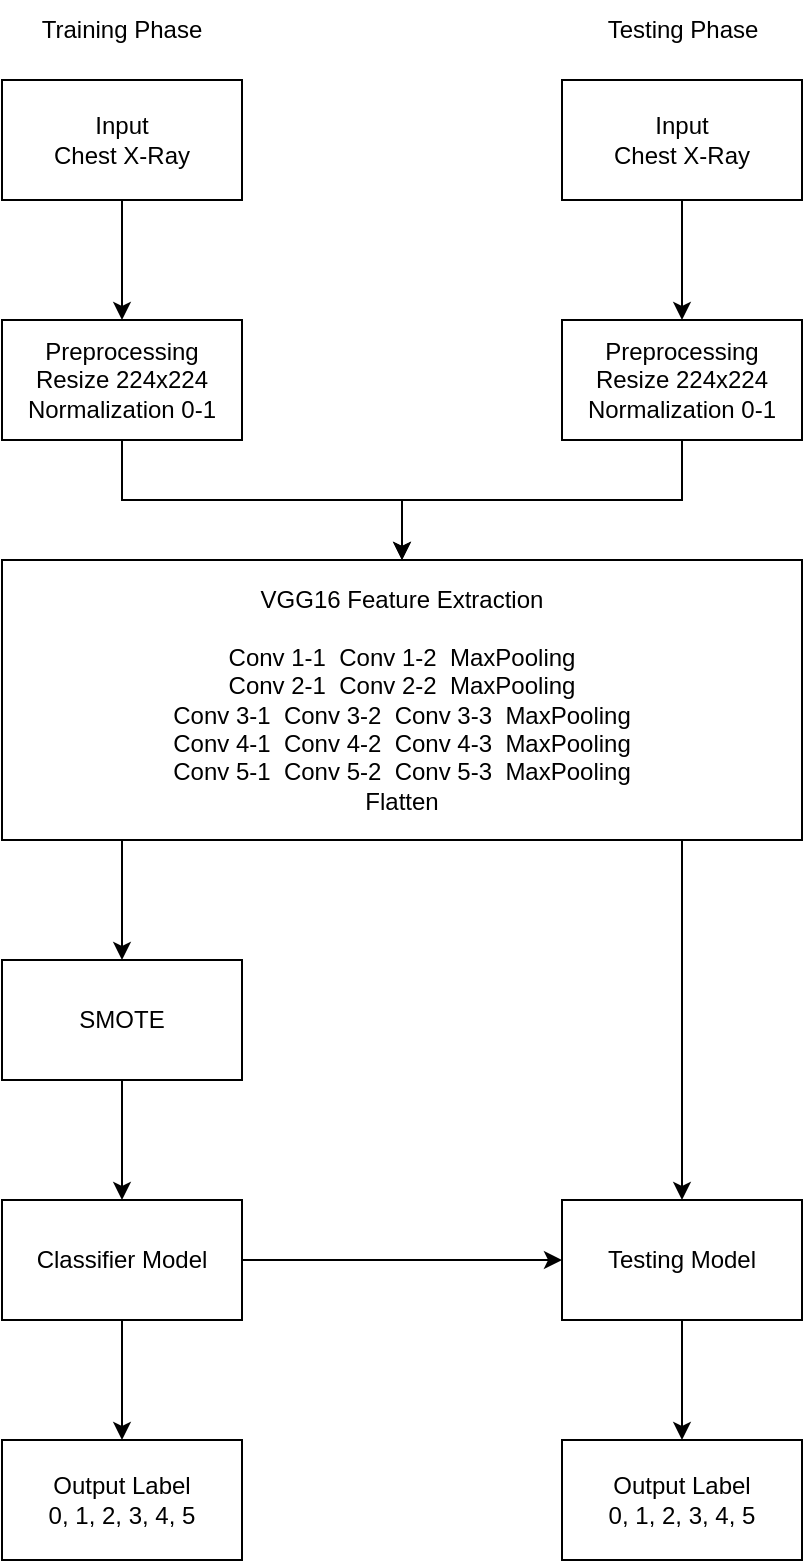 <mxfile version="24.2.7" type="device">
  <diagram name="Page-1" id="6pb3rkCV7jXZSgxnf--x">
    <mxGraphModel dx="500" dy="414" grid="1" gridSize="10" guides="1" tooltips="1" connect="1" arrows="1" fold="1" page="1" pageScale="1" pageWidth="850" pageHeight="1100" math="0" shadow="0">
      <root>
        <mxCell id="0" />
        <mxCell id="1" parent="0" />
        <mxCell id="nCEIVmN8EBtj2NxgXAmI-11" value="" style="edgeStyle=orthogonalEdgeStyle;rounded=0;orthogonalLoop=1;jettySize=auto;html=1;" edge="1" parent="1" source="nCEIVmN8EBtj2NxgXAmI-1" target="nCEIVmN8EBtj2NxgXAmI-3">
          <mxGeometry relative="1" as="geometry" />
        </mxCell>
        <mxCell id="nCEIVmN8EBtj2NxgXAmI-1" value="Input&lt;div&gt;Chest X-Ray&lt;/div&gt;" style="rounded=0;whiteSpace=wrap;html=1;" vertex="1" parent="1">
          <mxGeometry x="160" y="160" width="120" height="60" as="geometry" />
        </mxCell>
        <mxCell id="nCEIVmN8EBtj2NxgXAmI-21" value="" style="edgeStyle=orthogonalEdgeStyle;rounded=0;orthogonalLoop=1;jettySize=auto;html=1;" edge="1" parent="1" source="nCEIVmN8EBtj2NxgXAmI-2" target="nCEIVmN8EBtj2NxgXAmI-4">
          <mxGeometry relative="1" as="geometry" />
        </mxCell>
        <mxCell id="nCEIVmN8EBtj2NxgXAmI-2" value="Input&lt;div&gt;Chest X-Ray&lt;/div&gt;" style="rounded=0;whiteSpace=wrap;html=1;" vertex="1" parent="1">
          <mxGeometry x="440" y="160" width="120" height="60" as="geometry" />
        </mxCell>
        <mxCell id="nCEIVmN8EBtj2NxgXAmI-12" value="" style="edgeStyle=orthogonalEdgeStyle;rounded=0;orthogonalLoop=1;jettySize=auto;html=1;" edge="1" parent="1" source="nCEIVmN8EBtj2NxgXAmI-3" target="nCEIVmN8EBtj2NxgXAmI-5">
          <mxGeometry relative="1" as="geometry">
            <Array as="points">
              <mxPoint x="220" y="370" />
              <mxPoint x="360" y="370" />
            </Array>
          </mxGeometry>
        </mxCell>
        <mxCell id="nCEIVmN8EBtj2NxgXAmI-3" value="Preprocessing&lt;div&gt;Resize 224x224&lt;/div&gt;&lt;div&gt;Normalization 0-1&lt;/div&gt;" style="rounded=0;whiteSpace=wrap;html=1;" vertex="1" parent="1">
          <mxGeometry x="160" y="280" width="120" height="60" as="geometry" />
        </mxCell>
        <mxCell id="nCEIVmN8EBtj2NxgXAmI-13" value="" style="edgeStyle=orthogonalEdgeStyle;rounded=0;orthogonalLoop=1;jettySize=auto;html=1;" edge="1" parent="1" source="nCEIVmN8EBtj2NxgXAmI-4" target="nCEIVmN8EBtj2NxgXAmI-5">
          <mxGeometry relative="1" as="geometry" />
        </mxCell>
        <mxCell id="nCEIVmN8EBtj2NxgXAmI-4" value="Preprocessing&lt;div&gt;Resize 224x224&lt;/div&gt;&lt;div&gt;Normalization 0-1&lt;/div&gt;" style="rounded=0;whiteSpace=wrap;html=1;" vertex="1" parent="1">
          <mxGeometry x="440" y="280" width="120" height="60" as="geometry" />
        </mxCell>
        <mxCell id="nCEIVmN8EBtj2NxgXAmI-18" style="edgeStyle=orthogonalEdgeStyle;rounded=0;orthogonalLoop=1;jettySize=auto;html=1;exitX=0.75;exitY=1;exitDx=0;exitDy=0;entryX=0.5;entryY=0;entryDx=0;entryDy=0;" edge="1" parent="1" source="nCEIVmN8EBtj2NxgXAmI-5" target="nCEIVmN8EBtj2NxgXAmI-8">
          <mxGeometry relative="1" as="geometry">
            <Array as="points">
              <mxPoint x="500" y="540" />
            </Array>
          </mxGeometry>
        </mxCell>
        <mxCell id="nCEIVmN8EBtj2NxgXAmI-19" style="edgeStyle=orthogonalEdgeStyle;rounded=0;orthogonalLoop=1;jettySize=auto;html=1;exitX=0.25;exitY=1;exitDx=0;exitDy=0;entryX=0.5;entryY=0;entryDx=0;entryDy=0;" edge="1" parent="1" source="nCEIVmN8EBtj2NxgXAmI-5" target="nCEIVmN8EBtj2NxgXAmI-6">
          <mxGeometry relative="1" as="geometry">
            <Array as="points">
              <mxPoint x="220" y="540" />
            </Array>
          </mxGeometry>
        </mxCell>
        <mxCell id="nCEIVmN8EBtj2NxgXAmI-5" value="&lt;span style=&quot;font-size: 12px;&quot;&gt;VGG16 Feature Extraction&lt;/span&gt;&lt;div&gt;&lt;span style=&quot;font-size: 12px;&quot;&gt;&lt;br&gt;&lt;/span&gt;&lt;/div&gt;&lt;div&gt;&lt;span style=&quot;font-size: 12px;&quot;&gt;Conv 1-1&amp;nbsp; Conv 1-2&amp;nbsp; MaxPooling&lt;/span&gt;&lt;br&gt;&lt;/div&gt;&lt;div&gt;&lt;span style=&quot;font-size: 12px;&quot;&gt;Conv 2-1&amp;nbsp; Conv 2-2&amp;nbsp; MaxPooling&lt;/span&gt;&lt;br&gt;&lt;/div&gt;&lt;div&gt;&lt;span style=&quot;font-size: 12px;&quot;&gt;Conv 3-1&amp;nbsp; Conv 3-2&amp;nbsp; Conv 3-3&amp;nbsp; MaxPooling&lt;/span&gt;&lt;br&gt;&lt;/div&gt;&lt;div&gt;&lt;span style=&quot;font-size: 12px;&quot;&gt;Conv 4-1&amp;nbsp; Conv 4-2&amp;nbsp; Conv 4-3&amp;nbsp; MaxPooling&lt;/span&gt;&lt;br&gt;&lt;/div&gt;&lt;div&gt;&lt;span style=&quot;font-size: 12px;&quot;&gt;Conv 5-1&amp;nbsp; Conv 5-2&amp;nbsp; Conv 5-3&amp;nbsp; MaxPooling&lt;/span&gt;&lt;br&gt;&lt;/div&gt;&lt;div&gt;&lt;span style=&quot;font-size: 12px;&quot;&gt;Flatten&lt;/span&gt;&lt;br&gt;&lt;/div&gt;" style="rounded=0;whiteSpace=wrap;html=1;" vertex="1" parent="1">
          <mxGeometry x="160" y="400" width="400" height="140" as="geometry" />
        </mxCell>
        <mxCell id="nCEIVmN8EBtj2NxgXAmI-14" value="" style="edgeStyle=orthogonalEdgeStyle;rounded=0;orthogonalLoop=1;jettySize=auto;html=1;" edge="1" parent="1" source="nCEIVmN8EBtj2NxgXAmI-6" target="nCEIVmN8EBtj2NxgXAmI-7">
          <mxGeometry relative="1" as="geometry" />
        </mxCell>
        <mxCell id="nCEIVmN8EBtj2NxgXAmI-6" value="SMOTE" style="rounded=0;whiteSpace=wrap;html=1;" vertex="1" parent="1">
          <mxGeometry x="160" y="600" width="120" height="60" as="geometry" />
        </mxCell>
        <mxCell id="nCEIVmN8EBtj2NxgXAmI-15" value="" style="edgeStyle=orthogonalEdgeStyle;rounded=0;orthogonalLoop=1;jettySize=auto;html=1;" edge="1" parent="1" source="nCEIVmN8EBtj2NxgXAmI-7" target="nCEIVmN8EBtj2NxgXAmI-9">
          <mxGeometry relative="1" as="geometry" />
        </mxCell>
        <mxCell id="nCEIVmN8EBtj2NxgXAmI-20" style="edgeStyle=orthogonalEdgeStyle;rounded=0;orthogonalLoop=1;jettySize=auto;html=1;exitX=1;exitY=0.5;exitDx=0;exitDy=0;" edge="1" parent="1" source="nCEIVmN8EBtj2NxgXAmI-7" target="nCEIVmN8EBtj2NxgXAmI-8">
          <mxGeometry relative="1" as="geometry" />
        </mxCell>
        <mxCell id="nCEIVmN8EBtj2NxgXAmI-7" value="Classifier Model" style="rounded=0;whiteSpace=wrap;html=1;" vertex="1" parent="1">
          <mxGeometry x="160" y="720" width="120" height="60" as="geometry" />
        </mxCell>
        <mxCell id="nCEIVmN8EBtj2NxgXAmI-16" value="" style="edgeStyle=orthogonalEdgeStyle;rounded=0;orthogonalLoop=1;jettySize=auto;html=1;" edge="1" parent="1" source="nCEIVmN8EBtj2NxgXAmI-8" target="nCEIVmN8EBtj2NxgXAmI-10">
          <mxGeometry relative="1" as="geometry" />
        </mxCell>
        <mxCell id="nCEIVmN8EBtj2NxgXAmI-8" value="Testing Model" style="rounded=0;whiteSpace=wrap;html=1;" vertex="1" parent="1">
          <mxGeometry x="440" y="720" width="120" height="60" as="geometry" />
        </mxCell>
        <mxCell id="nCEIVmN8EBtj2NxgXAmI-9" value="Output Label&lt;div&gt;0, 1, 2, 3, 4, 5&lt;/div&gt;" style="rounded=0;whiteSpace=wrap;html=1;" vertex="1" parent="1">
          <mxGeometry x="160" y="840" width="120" height="60" as="geometry" />
        </mxCell>
        <mxCell id="nCEIVmN8EBtj2NxgXAmI-10" value="Output Label&lt;div&gt;0, 1, 2, 3, 4, 5&lt;/div&gt;" style="rounded=0;whiteSpace=wrap;html=1;" vertex="1" parent="1">
          <mxGeometry x="440" y="840" width="120" height="60" as="geometry" />
        </mxCell>
        <mxCell id="nCEIVmN8EBtj2NxgXAmI-22" value="Training Phase" style="text;html=1;align=center;verticalAlign=middle;whiteSpace=wrap;rounded=0;" vertex="1" parent="1">
          <mxGeometry x="175" y="120" width="90" height="30" as="geometry" />
        </mxCell>
        <mxCell id="nCEIVmN8EBtj2NxgXAmI-23" value="Testing Phase" style="text;html=1;align=center;verticalAlign=middle;resizable=0;points=[];autosize=1;strokeColor=none;fillColor=none;" vertex="1" parent="1">
          <mxGeometry x="450" y="120" width="100" height="30" as="geometry" />
        </mxCell>
      </root>
    </mxGraphModel>
  </diagram>
</mxfile>
